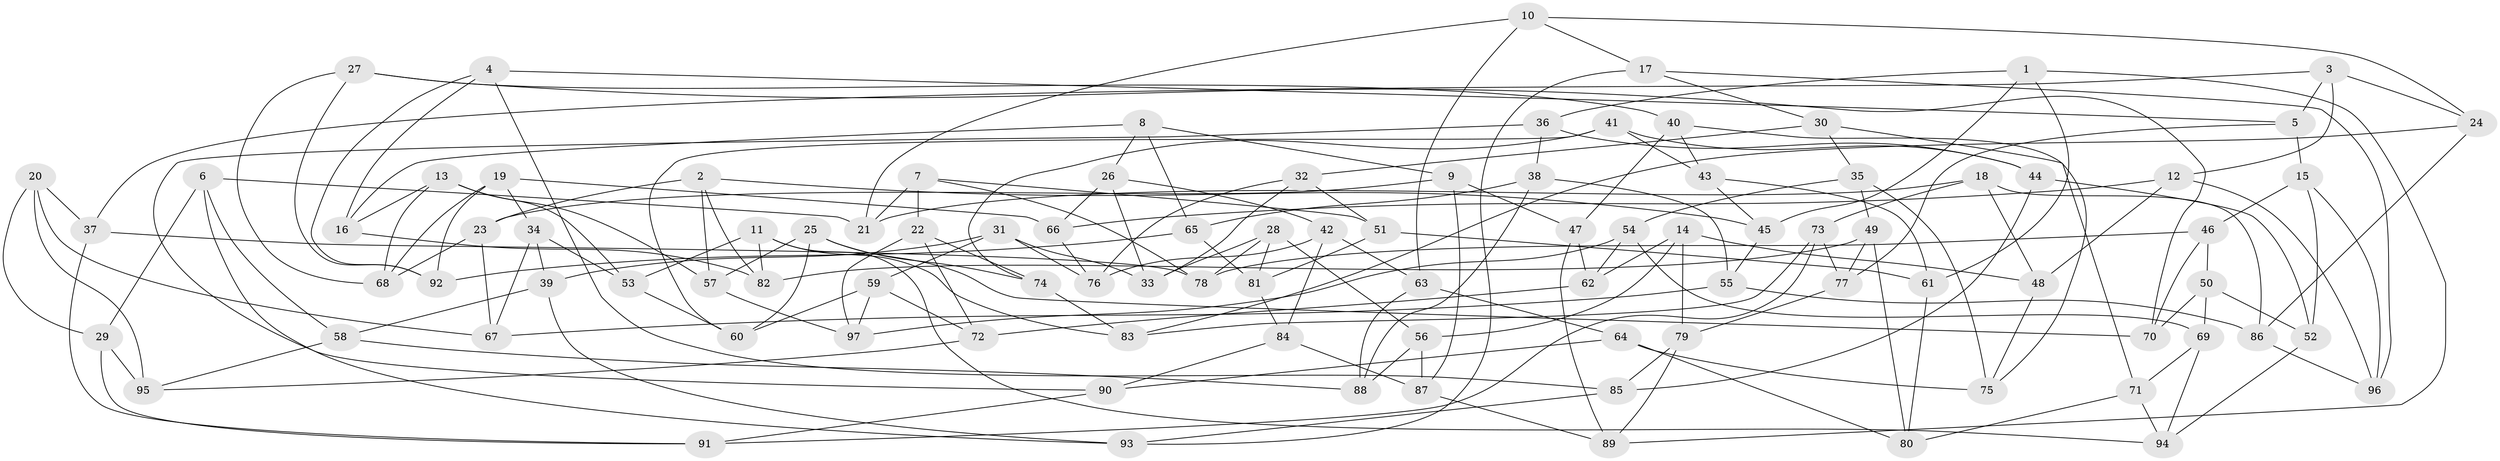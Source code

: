 // coarse degree distribution, {4: 0.5373134328358209, 6: 0.373134328358209, 5: 0.07462686567164178, 3: 0.014925373134328358}
// Generated by graph-tools (version 1.1) at 2025/24/03/03/25 07:24:28]
// undirected, 97 vertices, 194 edges
graph export_dot {
graph [start="1"]
  node [color=gray90,style=filled];
  1;
  2;
  3;
  4;
  5;
  6;
  7;
  8;
  9;
  10;
  11;
  12;
  13;
  14;
  15;
  16;
  17;
  18;
  19;
  20;
  21;
  22;
  23;
  24;
  25;
  26;
  27;
  28;
  29;
  30;
  31;
  32;
  33;
  34;
  35;
  36;
  37;
  38;
  39;
  40;
  41;
  42;
  43;
  44;
  45;
  46;
  47;
  48;
  49;
  50;
  51;
  52;
  53;
  54;
  55;
  56;
  57;
  58;
  59;
  60;
  61;
  62;
  63;
  64;
  65;
  66;
  67;
  68;
  69;
  70;
  71;
  72;
  73;
  74;
  75;
  76;
  77;
  78;
  79;
  80;
  81;
  82;
  83;
  84;
  85;
  86;
  87;
  88;
  89;
  90;
  91;
  92;
  93;
  94;
  95;
  96;
  97;
  1 -- 89;
  1 -- 36;
  1 -- 61;
  1 -- 45;
  2 -- 82;
  2 -- 23;
  2 -- 45;
  2 -- 57;
  3 -- 37;
  3 -- 12;
  3 -- 24;
  3 -- 5;
  4 -- 16;
  4 -- 92;
  4 -- 85;
  4 -- 5;
  5 -- 15;
  5 -- 77;
  6 -- 93;
  6 -- 58;
  6 -- 29;
  6 -- 21;
  7 -- 78;
  7 -- 21;
  7 -- 51;
  7 -- 22;
  8 -- 26;
  8 -- 9;
  8 -- 65;
  8 -- 16;
  9 -- 47;
  9 -- 23;
  9 -- 87;
  10 -- 17;
  10 -- 24;
  10 -- 21;
  10 -- 63;
  11 -- 83;
  11 -- 82;
  11 -- 94;
  11 -- 53;
  12 -- 96;
  12 -- 66;
  12 -- 48;
  13 -- 16;
  13 -- 53;
  13 -- 68;
  13 -- 57;
  14 -- 56;
  14 -- 62;
  14 -- 79;
  14 -- 48;
  15 -- 96;
  15 -- 46;
  15 -- 52;
  16 -- 82;
  17 -- 96;
  17 -- 93;
  17 -- 30;
  18 -- 21;
  18 -- 86;
  18 -- 73;
  18 -- 48;
  19 -- 34;
  19 -- 66;
  19 -- 68;
  19 -- 92;
  20 -- 95;
  20 -- 67;
  20 -- 29;
  20 -- 37;
  22 -- 74;
  22 -- 72;
  22 -- 97;
  23 -- 68;
  23 -- 67;
  24 -- 86;
  24 -- 83;
  25 -- 74;
  25 -- 60;
  25 -- 70;
  25 -- 57;
  26 -- 33;
  26 -- 42;
  26 -- 66;
  27 -- 68;
  27 -- 70;
  27 -- 92;
  27 -- 40;
  28 -- 78;
  28 -- 56;
  28 -- 33;
  28 -- 81;
  29 -- 95;
  29 -- 91;
  30 -- 75;
  30 -- 32;
  30 -- 35;
  31 -- 39;
  31 -- 59;
  31 -- 33;
  31 -- 76;
  32 -- 33;
  32 -- 51;
  32 -- 76;
  34 -- 53;
  34 -- 39;
  34 -- 67;
  35 -- 54;
  35 -- 75;
  35 -- 49;
  36 -- 44;
  36 -- 38;
  36 -- 90;
  37 -- 78;
  37 -- 91;
  38 -- 65;
  38 -- 88;
  38 -- 55;
  39 -- 93;
  39 -- 58;
  40 -- 47;
  40 -- 71;
  40 -- 43;
  41 -- 43;
  41 -- 60;
  41 -- 44;
  41 -- 74;
  42 -- 76;
  42 -- 63;
  42 -- 84;
  43 -- 45;
  43 -- 61;
  44 -- 85;
  44 -- 52;
  45 -- 55;
  46 -- 50;
  46 -- 70;
  46 -- 78;
  47 -- 89;
  47 -- 62;
  48 -- 75;
  49 -- 80;
  49 -- 77;
  49 -- 82;
  50 -- 69;
  50 -- 52;
  50 -- 70;
  51 -- 61;
  51 -- 81;
  52 -- 94;
  53 -- 60;
  54 -- 69;
  54 -- 97;
  54 -- 62;
  55 -- 67;
  55 -- 86;
  56 -- 87;
  56 -- 88;
  57 -- 97;
  58 -- 88;
  58 -- 95;
  59 -- 97;
  59 -- 72;
  59 -- 60;
  61 -- 80;
  62 -- 72;
  63 -- 88;
  63 -- 64;
  64 -- 80;
  64 -- 90;
  64 -- 75;
  65 -- 81;
  65 -- 92;
  66 -- 76;
  69 -- 71;
  69 -- 94;
  71 -- 94;
  71 -- 80;
  72 -- 95;
  73 -- 77;
  73 -- 91;
  73 -- 83;
  74 -- 83;
  77 -- 79;
  79 -- 89;
  79 -- 85;
  81 -- 84;
  84 -- 87;
  84 -- 90;
  85 -- 93;
  86 -- 96;
  87 -- 89;
  90 -- 91;
}
